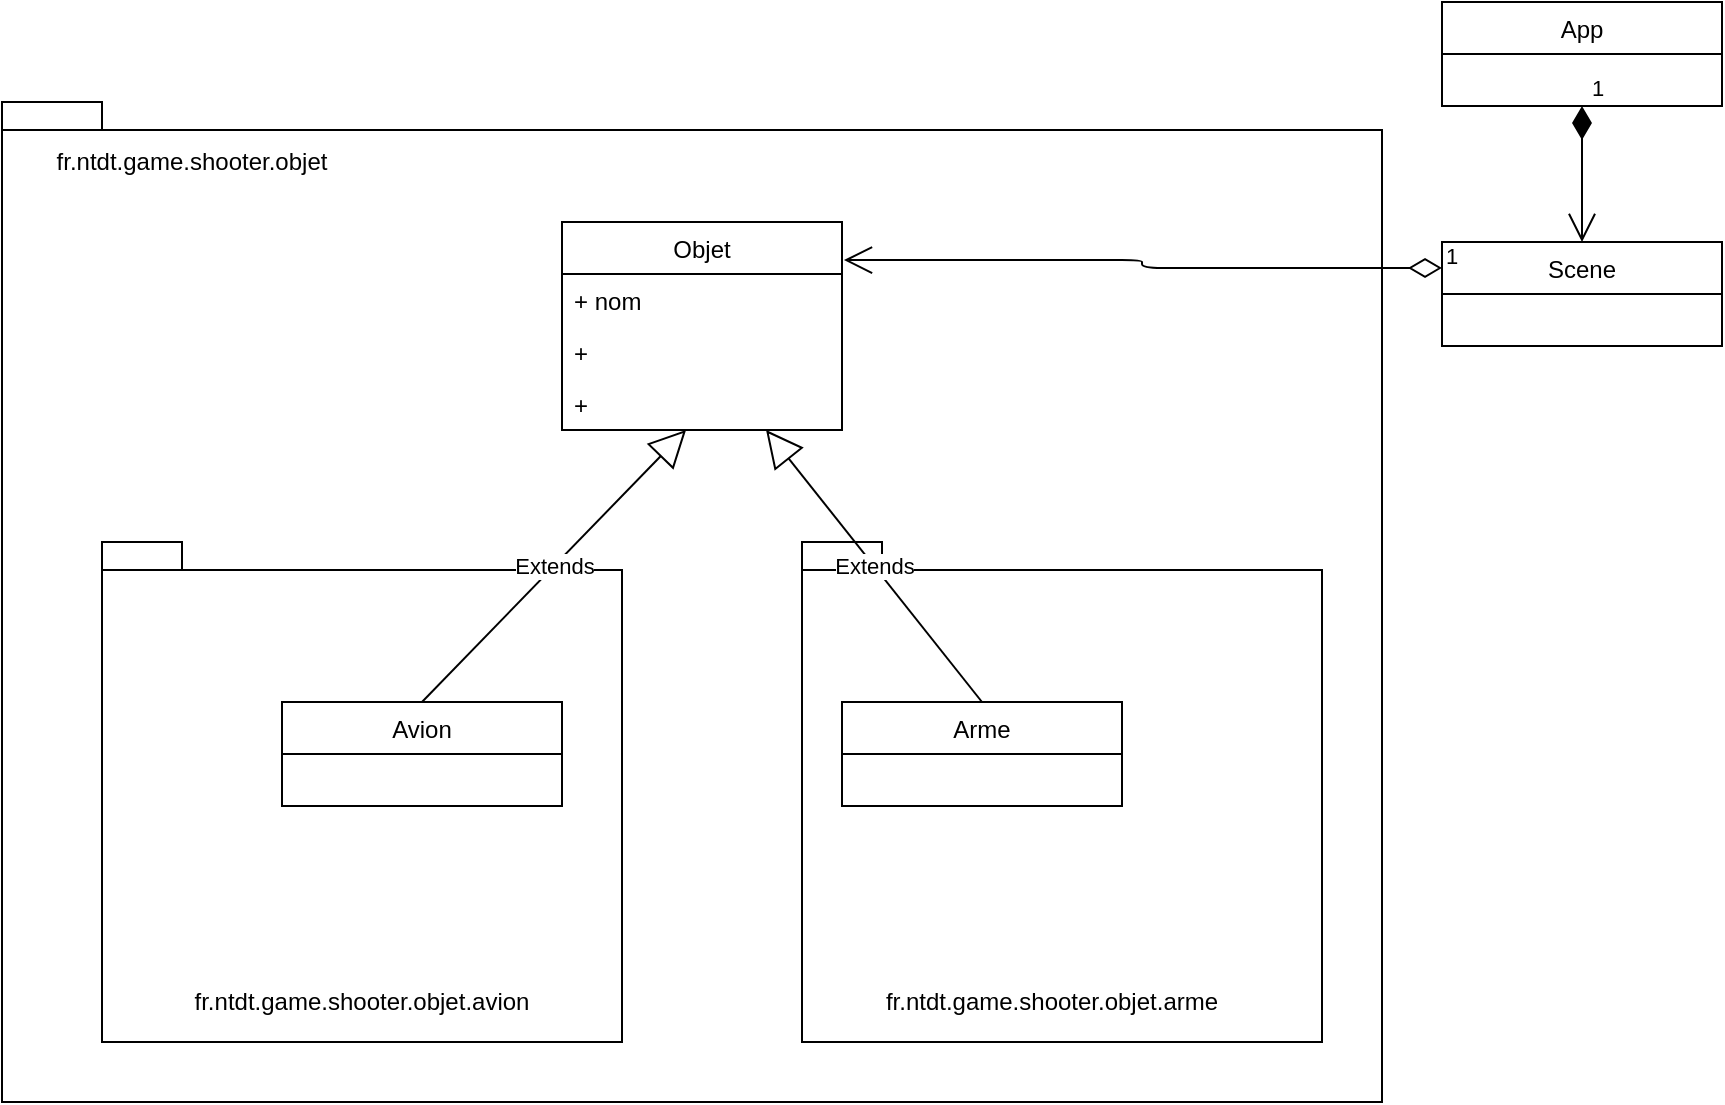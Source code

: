 <mxfile version="14.5.1" type="device"><diagram name="Page-1" id="e7e014a7-5840-1c2e-5031-d8a46d1fe8dd"><mxGraphModel dx="872" dy="540" grid="1" gridSize="10" guides="1" tooltips="1" connect="1" arrows="1" fold="1" page="1" pageScale="1" pageWidth="1169" pageHeight="826" background="#ffffff" math="0" shadow="0"><root><mxCell id="0"/><mxCell id="1" parent="0"/><mxCell id="l8tGwG25r455qVIXpg9s-87" value="" style="shape=folder;fontStyle=1;spacingTop=10;tabWidth=40;tabHeight=14;tabPosition=left;html=1;" vertex="1" parent="1"><mxGeometry x="280" y="230" width="690" height="500" as="geometry"/></mxCell><mxCell id="l8tGwG25r455qVIXpg9s-86" value="" style="shape=folder;fontStyle=1;spacingTop=10;tabWidth=40;tabHeight=14;tabPosition=left;html=1;" vertex="1" parent="1"><mxGeometry x="680" y="450" width="260" height="250" as="geometry"/></mxCell><mxCell id="l8tGwG25r455qVIXpg9s-85" value="" style="shape=folder;fontStyle=1;spacingTop=10;tabWidth=40;tabHeight=14;tabPosition=left;html=1;" vertex="1" parent="1"><mxGeometry x="330" y="450" width="260" height="250" as="geometry"/></mxCell><mxCell id="l8tGwG25r455qVIXpg9s-41" value="Objet" style="swimlane;fontStyle=0;childLayout=stackLayout;horizontal=1;startSize=26;fillColor=none;horizontalStack=0;resizeParent=1;resizeParentMax=0;resizeLast=0;collapsible=1;marginBottom=0;" vertex="1" parent="1"><mxGeometry x="560" y="290" width="140" height="104" as="geometry"/></mxCell><mxCell id="l8tGwG25r455qVIXpg9s-42" value="+ nom" style="text;strokeColor=none;fillColor=none;align=left;verticalAlign=top;spacingLeft=4;spacingRight=4;overflow=hidden;rotatable=0;points=[[0,0.5],[1,0.5]];portConstraint=eastwest;" vertex="1" parent="l8tGwG25r455qVIXpg9s-41"><mxGeometry y="26" width="140" height="26" as="geometry"/></mxCell><mxCell id="l8tGwG25r455qVIXpg9s-43" value="+ &#10;" style="text;strokeColor=none;fillColor=none;align=left;verticalAlign=top;spacingLeft=4;spacingRight=4;overflow=hidden;rotatable=0;points=[[0,0.5],[1,0.5]];portConstraint=eastwest;" vertex="1" parent="l8tGwG25r455qVIXpg9s-41"><mxGeometry y="52" width="140" height="26" as="geometry"/></mxCell><mxCell id="l8tGwG25r455qVIXpg9s-44" value="+ " style="text;strokeColor=none;fillColor=none;align=left;verticalAlign=top;spacingLeft=4;spacingRight=4;overflow=hidden;rotatable=0;points=[[0,0.5],[1,0.5]];portConstraint=eastwest;" vertex="1" parent="l8tGwG25r455qVIXpg9s-41"><mxGeometry y="78" width="140" height="26" as="geometry"/></mxCell><mxCell id="l8tGwG25r455qVIXpg9s-63" value="Scene" style="swimlane;fontStyle=0;childLayout=stackLayout;horizontal=1;startSize=26;fillColor=none;horizontalStack=0;resizeParent=1;resizeParentMax=0;resizeLast=0;collapsible=1;marginBottom=0;" vertex="1" parent="1"><mxGeometry x="1000" y="300" width="140" height="52" as="geometry"/></mxCell><mxCell id="l8tGwG25r455qVIXpg9s-71" value="Avion" style="swimlane;fontStyle=0;childLayout=stackLayout;horizontal=1;startSize=26;fillColor=none;horizontalStack=0;resizeParent=1;resizeParentMax=0;resizeLast=0;collapsible=1;marginBottom=0;" vertex="1" parent="1"><mxGeometry x="420" y="530" width="140" height="52" as="geometry"/></mxCell><mxCell id="l8tGwG25r455qVIXpg9s-75" value="Extends" style="endArrow=block;endSize=16;endFill=0;html=1;entryX=0.443;entryY=1;entryDx=0;entryDy=0;entryPerimeter=0;exitX=0.5;exitY=0;exitDx=0;exitDy=0;" edge="1" parent="1" source="l8tGwG25r455qVIXpg9s-71" target="l8tGwG25r455qVIXpg9s-44"><mxGeometry width="160" relative="1" as="geometry"><mxPoint x="630" y="510" as="sourcePoint"/><mxPoint x="560" y="460" as="targetPoint"/></mxGeometry></mxCell><mxCell id="l8tGwG25r455qVIXpg9s-76" value="Arme" style="swimlane;fontStyle=0;childLayout=stackLayout;horizontal=1;startSize=26;fillColor=none;horizontalStack=0;resizeParent=1;resizeParentMax=0;resizeLast=0;collapsible=1;marginBottom=0;" vertex="1" parent="1"><mxGeometry x="700" y="530" width="140" height="52" as="geometry"/></mxCell><mxCell id="l8tGwG25r455qVIXpg9s-80" value="Extends" style="endArrow=block;endSize=16;endFill=0;html=1;entryX=0.443;entryY=1;entryDx=0;entryDy=0;entryPerimeter=0;exitX=0.5;exitY=0;exitDx=0;exitDy=0;" edge="1" parent="1" source="l8tGwG25r455qVIXpg9s-76"><mxGeometry width="160" relative="1" as="geometry"><mxPoint x="530" y="530" as="sourcePoint"/><mxPoint x="662.02" y="394" as="targetPoint"/></mxGeometry></mxCell><mxCell id="l8tGwG25r455qVIXpg9s-81" value="1" style="endArrow=open;html=1;endSize=12;startArrow=diamondThin;startSize=14;startFill=0;edgeStyle=orthogonalEdgeStyle;align=left;verticalAlign=bottom;entryX=1.007;entryY=0.183;entryDx=0;entryDy=0;entryPerimeter=0;exitX=0;exitY=0.25;exitDx=0;exitDy=0;" edge="1" parent="1" source="l8tGwG25r455qVIXpg9s-63" target="l8tGwG25r455qVIXpg9s-41"><mxGeometry x="-1" y="3" relative="1" as="geometry"><mxPoint x="730" y="220" as="sourcePoint"/><mxPoint x="890" y="220" as="targetPoint"/></mxGeometry></mxCell><mxCell id="l8tGwG25r455qVIXpg9s-83" value="App" style="swimlane;fontStyle=0;childLayout=stackLayout;horizontal=1;startSize=26;fillColor=none;horizontalStack=0;resizeParent=1;resizeParentMax=0;resizeLast=0;collapsible=1;marginBottom=0;" vertex="1" parent="1"><mxGeometry x="1000" y="180" width="140" height="52" as="geometry"/></mxCell><mxCell id="l8tGwG25r455qVIXpg9s-84" value="1" style="endArrow=open;html=1;endSize=12;startArrow=diamondThin;startSize=14;startFill=1;edgeStyle=orthogonalEdgeStyle;align=left;verticalAlign=bottom;exitX=0.5;exitY=1;exitDx=0;exitDy=0;entryX=0.5;entryY=0;entryDx=0;entryDy=0;" edge="1" parent="1" source="l8tGwG25r455qVIXpg9s-83" target="l8tGwG25r455qVIXpg9s-63"><mxGeometry x="-1" y="3" relative="1" as="geometry"><mxPoint x="1080" y="250" as="sourcePoint"/><mxPoint x="1240" y="250" as="targetPoint"/></mxGeometry></mxCell><mxCell id="l8tGwG25r455qVIXpg9s-88" value="fr.ntdt.game.shooter.objet" style="text;html=1;strokeColor=none;fillColor=none;align=center;verticalAlign=middle;whiteSpace=wrap;rounded=0;" vertex="1" parent="1"><mxGeometry x="290" y="250" width="170" height="20" as="geometry"/></mxCell><mxCell id="l8tGwG25r455qVIXpg9s-89" value="fr.ntdt.game.shooter.objet.avion" style="text;html=1;strokeColor=none;fillColor=none;align=center;verticalAlign=middle;whiteSpace=wrap;rounded=0;" vertex="1" parent="1"><mxGeometry x="355" y="670" width="210" height="20" as="geometry"/></mxCell><mxCell id="l8tGwG25r455qVIXpg9s-90" value="fr.ntdt.game.shooter.objet.arme" style="text;html=1;strokeColor=none;fillColor=none;align=center;verticalAlign=middle;whiteSpace=wrap;rounded=0;" vertex="1" parent="1"><mxGeometry x="700" y="670" width="210" height="20" as="geometry"/></mxCell></root></mxGraphModel></diagram></mxfile>